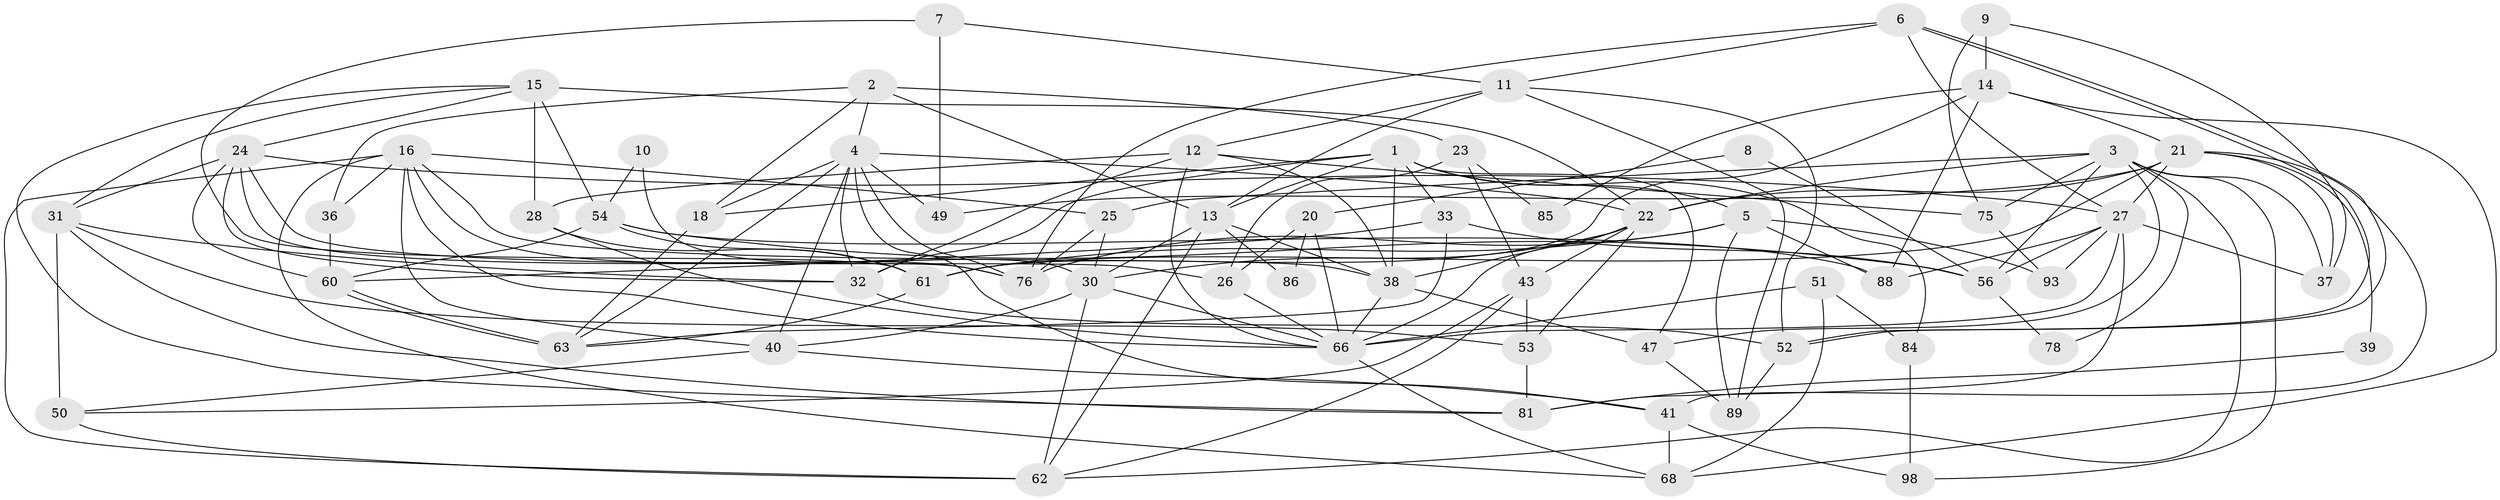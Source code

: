 // original degree distribution, {6: 0.09, 5: 0.24, 2: 0.15, 3: 0.25, 4: 0.23, 7: 0.03, 8: 0.01}
// Generated by graph-tools (version 1.1) at 2025/39/02/21/25 10:39:00]
// undirected, 62 vertices, 158 edges
graph export_dot {
graph [start="1"]
  node [color=gray90,style=filled];
  1 [super="+57"];
  2 [super="+73"];
  3 [super="+45"];
  4 [super="+92"];
  5 [super="+90"];
  6 [super="+70"];
  7;
  8;
  9;
  10;
  11 [super="+82"];
  12 [super="+19"];
  13 [super="+100"];
  14;
  15 [super="+34"];
  16 [super="+17"];
  18 [super="+72"];
  20;
  21 [super="+97"];
  22 [super="+65"];
  23 [super="+48"];
  24 [super="+29"];
  25;
  26;
  27 [super="+44"];
  28 [super="+67"];
  30 [super="+74"];
  31 [super="+46"];
  32 [super="+35"];
  33;
  36;
  37 [super="+79"];
  38 [super="+42"];
  39;
  40;
  41 [super="+55"];
  43 [super="+59"];
  47;
  49 [super="+64"];
  50;
  51;
  52;
  53 [super="+69"];
  54 [super="+58"];
  56 [super="+71"];
  60;
  61 [super="+83"];
  62 [super="+96"];
  63 [super="+77"];
  66 [super="+94"];
  68 [super="+80"];
  75;
  76 [super="+87"];
  78;
  81 [super="+91"];
  84;
  85;
  86;
  88;
  89 [super="+95"];
  93;
  98 [super="+99"];
  1 -- 47;
  1 -- 18;
  1 -- 84;
  1 -- 13;
  1 -- 33;
  1 -- 32;
  1 -- 5;
  1 -- 38;
  2 -- 18;
  2 -- 23 [weight=2];
  2 -- 13;
  2 -- 36;
  2 -- 4;
  3 -- 75;
  3 -- 25;
  3 -- 37;
  3 -- 78;
  3 -- 98;
  3 -- 22;
  3 -- 56;
  3 -- 47;
  3 -- 62;
  4 -- 22;
  4 -- 32;
  4 -- 40;
  4 -- 63;
  4 -- 76;
  4 -- 18;
  4 -- 49;
  4 -- 41;
  5 -- 88;
  5 -- 93;
  5 -- 76;
  5 -- 61;
  5 -- 89;
  6 -- 52;
  6 -- 52;
  6 -- 27;
  6 -- 76;
  6 -- 11;
  7 -- 61;
  7 -- 49;
  7 -- 11;
  8 -- 20;
  8 -- 56;
  9 -- 14;
  9 -- 75;
  9 -- 37;
  10 -- 30;
  10 -- 54;
  11 -- 52;
  11 -- 13;
  11 -- 89;
  11 -- 12;
  12 -- 32;
  12 -- 28;
  12 -- 66;
  12 -- 75;
  12 -- 38;
  13 -- 30;
  13 -- 38;
  13 -- 86;
  13 -- 62;
  14 -- 88;
  14 -- 61;
  14 -- 68;
  14 -- 85;
  14 -- 21;
  15 -- 81;
  15 -- 54;
  15 -- 28 [weight=2];
  15 -- 24;
  15 -- 22;
  15 -- 31;
  16 -- 25;
  16 -- 62;
  16 -- 76;
  16 -- 36;
  16 -- 68;
  16 -- 40;
  16 -- 66;
  16 -- 38;
  18 -- 63;
  20 -- 26;
  20 -- 86;
  20 -- 66;
  21 -- 41 [weight=2];
  21 -- 39;
  21 -- 49;
  21 -- 37;
  21 -- 22;
  21 -- 27;
  21 -- 61;
  22 -- 38;
  22 -- 43;
  22 -- 66;
  22 -- 53;
  22 -- 30;
  23 -- 26;
  23 -- 43;
  23 -- 85;
  24 -- 60 [weight=2];
  24 -- 32;
  24 -- 26;
  24 -- 27;
  24 -- 76;
  24 -- 31;
  25 -- 76;
  25 -- 30;
  26 -- 66;
  27 -- 88;
  27 -- 93;
  27 -- 81;
  27 -- 66;
  27 -- 37;
  27 -- 56;
  28 -- 66;
  28 -- 61;
  30 -- 40;
  30 -- 66;
  30 -- 62;
  31 -- 50;
  31 -- 81;
  31 -- 32;
  31 -- 53;
  32 -- 52;
  33 -- 60;
  33 -- 56;
  33 -- 63;
  36 -- 60;
  38 -- 66;
  38 -- 47;
  39 -- 81;
  40 -- 41;
  40 -- 50;
  41 -- 98;
  41 -- 68;
  43 -- 50;
  43 -- 53;
  43 -- 62;
  47 -- 89;
  50 -- 62;
  51 -- 68;
  51 -- 66;
  51 -- 84;
  52 -- 89;
  53 -- 81;
  54 -- 88;
  54 -- 56;
  54 -- 60;
  54 -- 61;
  56 -- 78;
  60 -- 63;
  60 -- 63;
  61 -- 63;
  66 -- 68;
  75 -- 93;
  84 -- 98;
}
